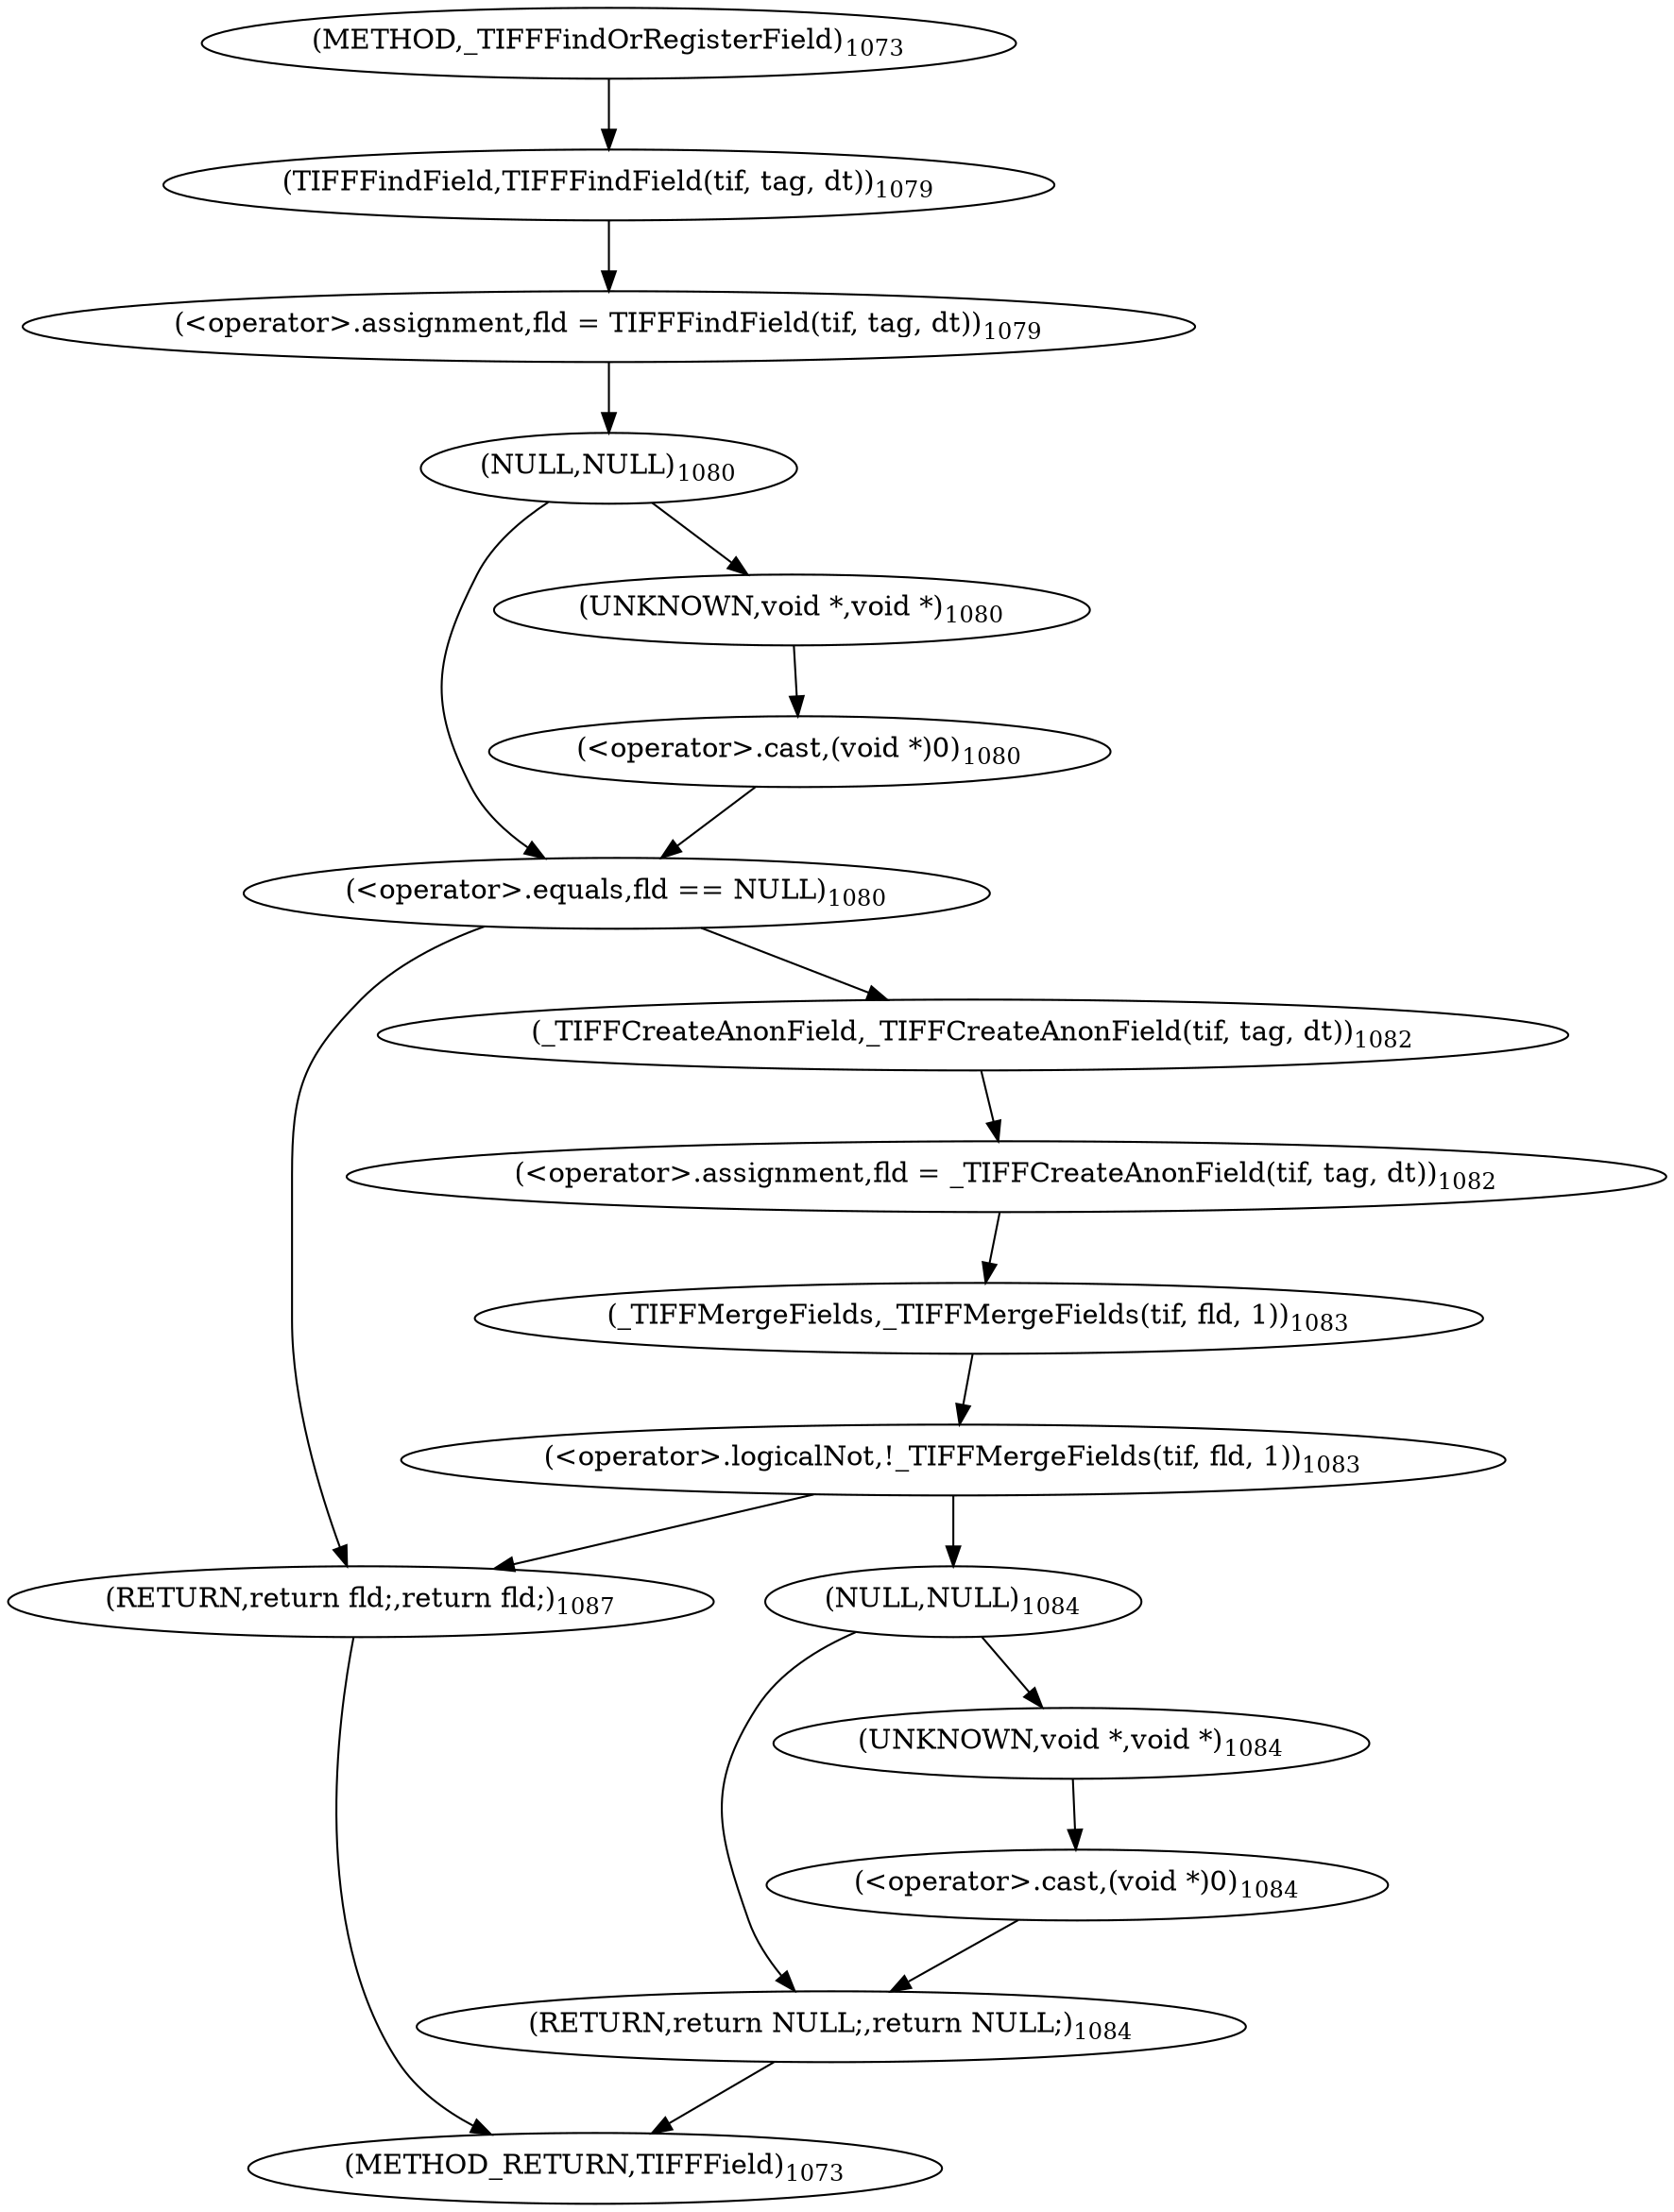 digraph "_TIFFFindOrRegisterField" {  
"27748" [label = <(&lt;operator&gt;.assignment,fld = TIFFFindField(tif, tag, dt))<SUB>1079</SUB>> ]
"27782" [label = <(RETURN,return fld;,return fld;)<SUB>1087</SUB>> ]
"27750" [label = <(TIFFFindField,TIFFFindField(tif, tag, dt))<SUB>1079</SUB>> ]
"27755" [label = <(&lt;operator&gt;.equals,fld == NULL)<SUB>1080</SUB>> ]
"27757" [label = <(NULL,NULL)<SUB>1080</SUB>> ]
"27763" [label = <(&lt;operator&gt;.assignment,fld = _TIFFCreateAnonField(tif, tag, dt))<SUB>1082</SUB>> ]
"27765" [label = <(_TIFFCreateAnonField,_TIFFCreateAnonField(tif, tag, dt))<SUB>1082</SUB>> ]
"27770" [label = <(&lt;operator&gt;.logicalNot,!_TIFFMergeFields(tif, fld, 1))<SUB>1083</SUB>> ]
"27759" [label = <(&lt;operator&gt;.cast,(void *)0)<SUB>1080</SUB>> ]
"27771" [label = <(_TIFFMergeFields,_TIFFMergeFields(tif, fld, 1))<SUB>1083</SUB>> ]
"27776" [label = <(RETURN,return NULL;,return NULL;)<SUB>1084</SUB>> ]
"27760" [label = <(UNKNOWN,void *,void *)<SUB>1080</SUB>> ]
"27777" [label = <(NULL,NULL)<SUB>1084</SUB>> ]
"27779" [label = <(&lt;operator&gt;.cast,(void *)0)<SUB>1084</SUB>> ]
"27780" [label = <(UNKNOWN,void *,void *)<SUB>1084</SUB>> ]
"27742" [label = <(METHOD,_TIFFFindOrRegisterField)<SUB>1073</SUB>> ]
"27784" [label = <(METHOD_RETURN,TIFFField)<SUB>1073</SUB>> ]
  "27748" -> "27757" 
  "27782" -> "27784" 
  "27750" -> "27748" 
  "27755" -> "27765" 
  "27755" -> "27782" 
  "27757" -> "27760" 
  "27757" -> "27755" 
  "27763" -> "27771" 
  "27765" -> "27763" 
  "27770" -> "27777" 
  "27770" -> "27782" 
  "27759" -> "27755" 
  "27771" -> "27770" 
  "27776" -> "27784" 
  "27760" -> "27759" 
  "27777" -> "27780" 
  "27777" -> "27776" 
  "27779" -> "27776" 
  "27780" -> "27779" 
  "27742" -> "27750" 
}

